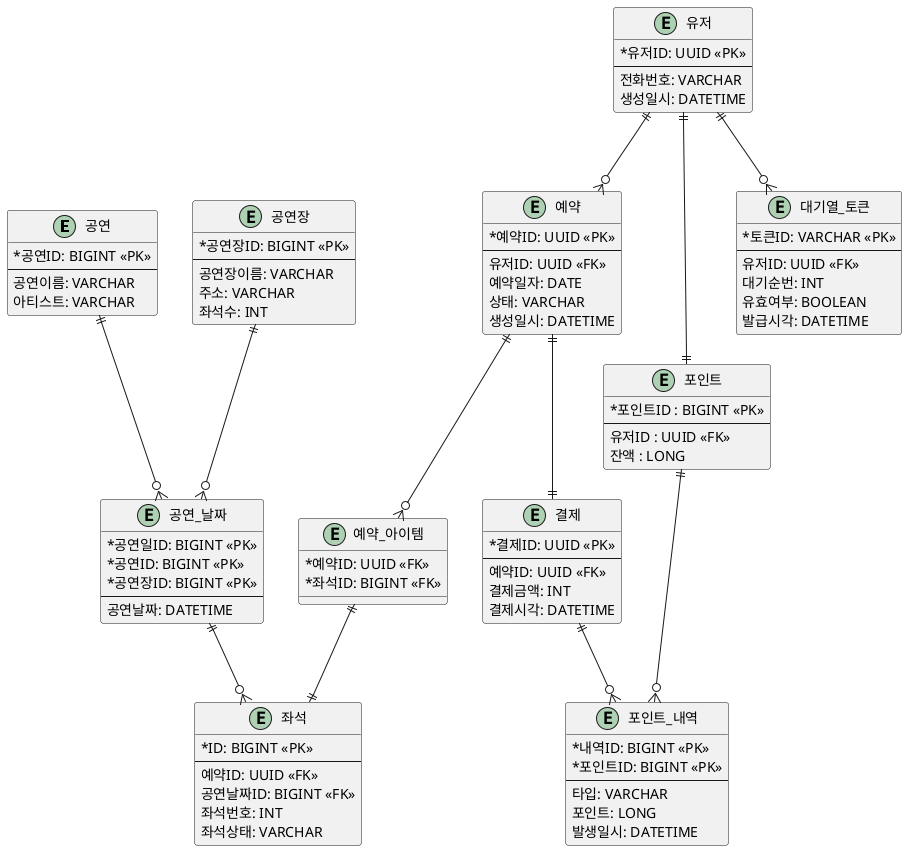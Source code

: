 @startuml
skinparam classAttributeIconSize 0

entity 공연 {
    *공연ID: BIGINT <<PK>>
    --
    공연이름: VARCHAR
    아티스트: VARCHAR
}

entity 공연장 {
    *공연장ID: BIGINT <<PK>>
    --
    공연장이름: VARCHAR
    주소: VARCHAR
    좌석수: INT
}

entity 공연_날짜 {
    *공연일ID: BIGINT <<PK>>
    *공연ID: BIGINT <<PK>>
    *공연장ID: BIGINT <<PK>>
    --
    공연날짜: DATETIME
}

entity 유저 {
  * 유저ID: UUID <<PK>>
  --
  전화번호: VARCHAR
  생성일시: DATETIME
}

entity 포인트_내역 {
    * 내역ID: BIGINT <<PK>>
    * 포인트ID: BIGINT <<PK>>
    --
    타입: VARCHAR
    포인트: LONG
    발생일시: DATETIME
}

entity 포인트 {
    * 포인트ID : BIGINT <<PK>>
    --
    유저ID : UUID <<FK>>
    잔액 : LONG
}

entity 대기열_토큰 {
  * 토큰ID: VARCHAR <<PK>>
  --
  유저ID: UUID <<FK>>
  대기순번: INT
  유효여부: BOOLEAN
  발급시각: DATETIME
}

entity 예약 {
  * 예약ID: UUID <<PK>>
  --
  유저ID: UUID <<FK>>
  예약일자: DATE
  상태: VARCHAR
  생성일시: DATETIME
}

entity 예약_아이템 {
  * 예약ID: UUID <<FK>>
  * 좌석ID: BIGINT <<FK>>
}

entity 좌석 {
  * ID: BIGINT <<PK>>
  --
  예약ID: UUID <<FK>>
  공연날짜ID: BIGINT <<FK>>
  좌석번호: INT
  좌석상태: VARCHAR
}

entity 결제 {
  * 결제ID: UUID <<PK>>
  --
  예약ID: UUID <<FK>>
  결제금액: INT
  결제시각: DATETIME
}

공연 ||--o{ 공연_날짜 : ""
공연장 ||--o{ 공연_날짜 : ""
유저 ||--o{ 대기열_토큰 : ""
유저 ||--|| 포인트 : ""
포인트 ||--o{ 포인트_내역 : ""
유저 ||--o{ 예약 : ""
예약 ||--o{ 예약_아이템 : ""
예약_아이템 ||--|| 좌석 : ""
공연_날짜 ||--o{ 좌석 : ""
예약 ||--|| 결제 : ""
결제 ||--o{ 포인트_내역

@enduml